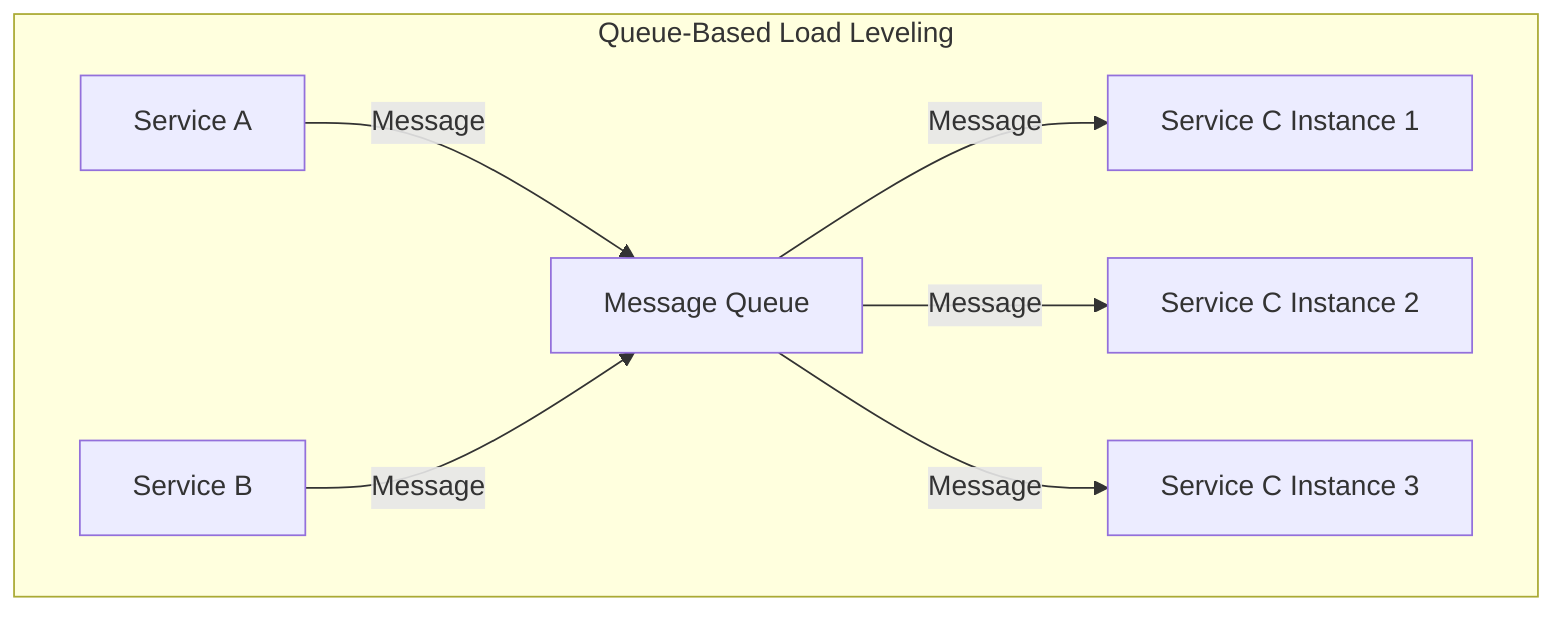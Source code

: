 graph TD
    %% Queue-Based Load Leveling
    subgraph Queue-Based Load Leveling
        A[Service A] -->|Message| B[Message Queue]
        C[Service B] -->|Message| B
        B -->|Message| D[Service C Instance 1]
        B -->|Message| E[Service C Instance 2]
        B -->|Message| F[Service C Instance 3]
    end